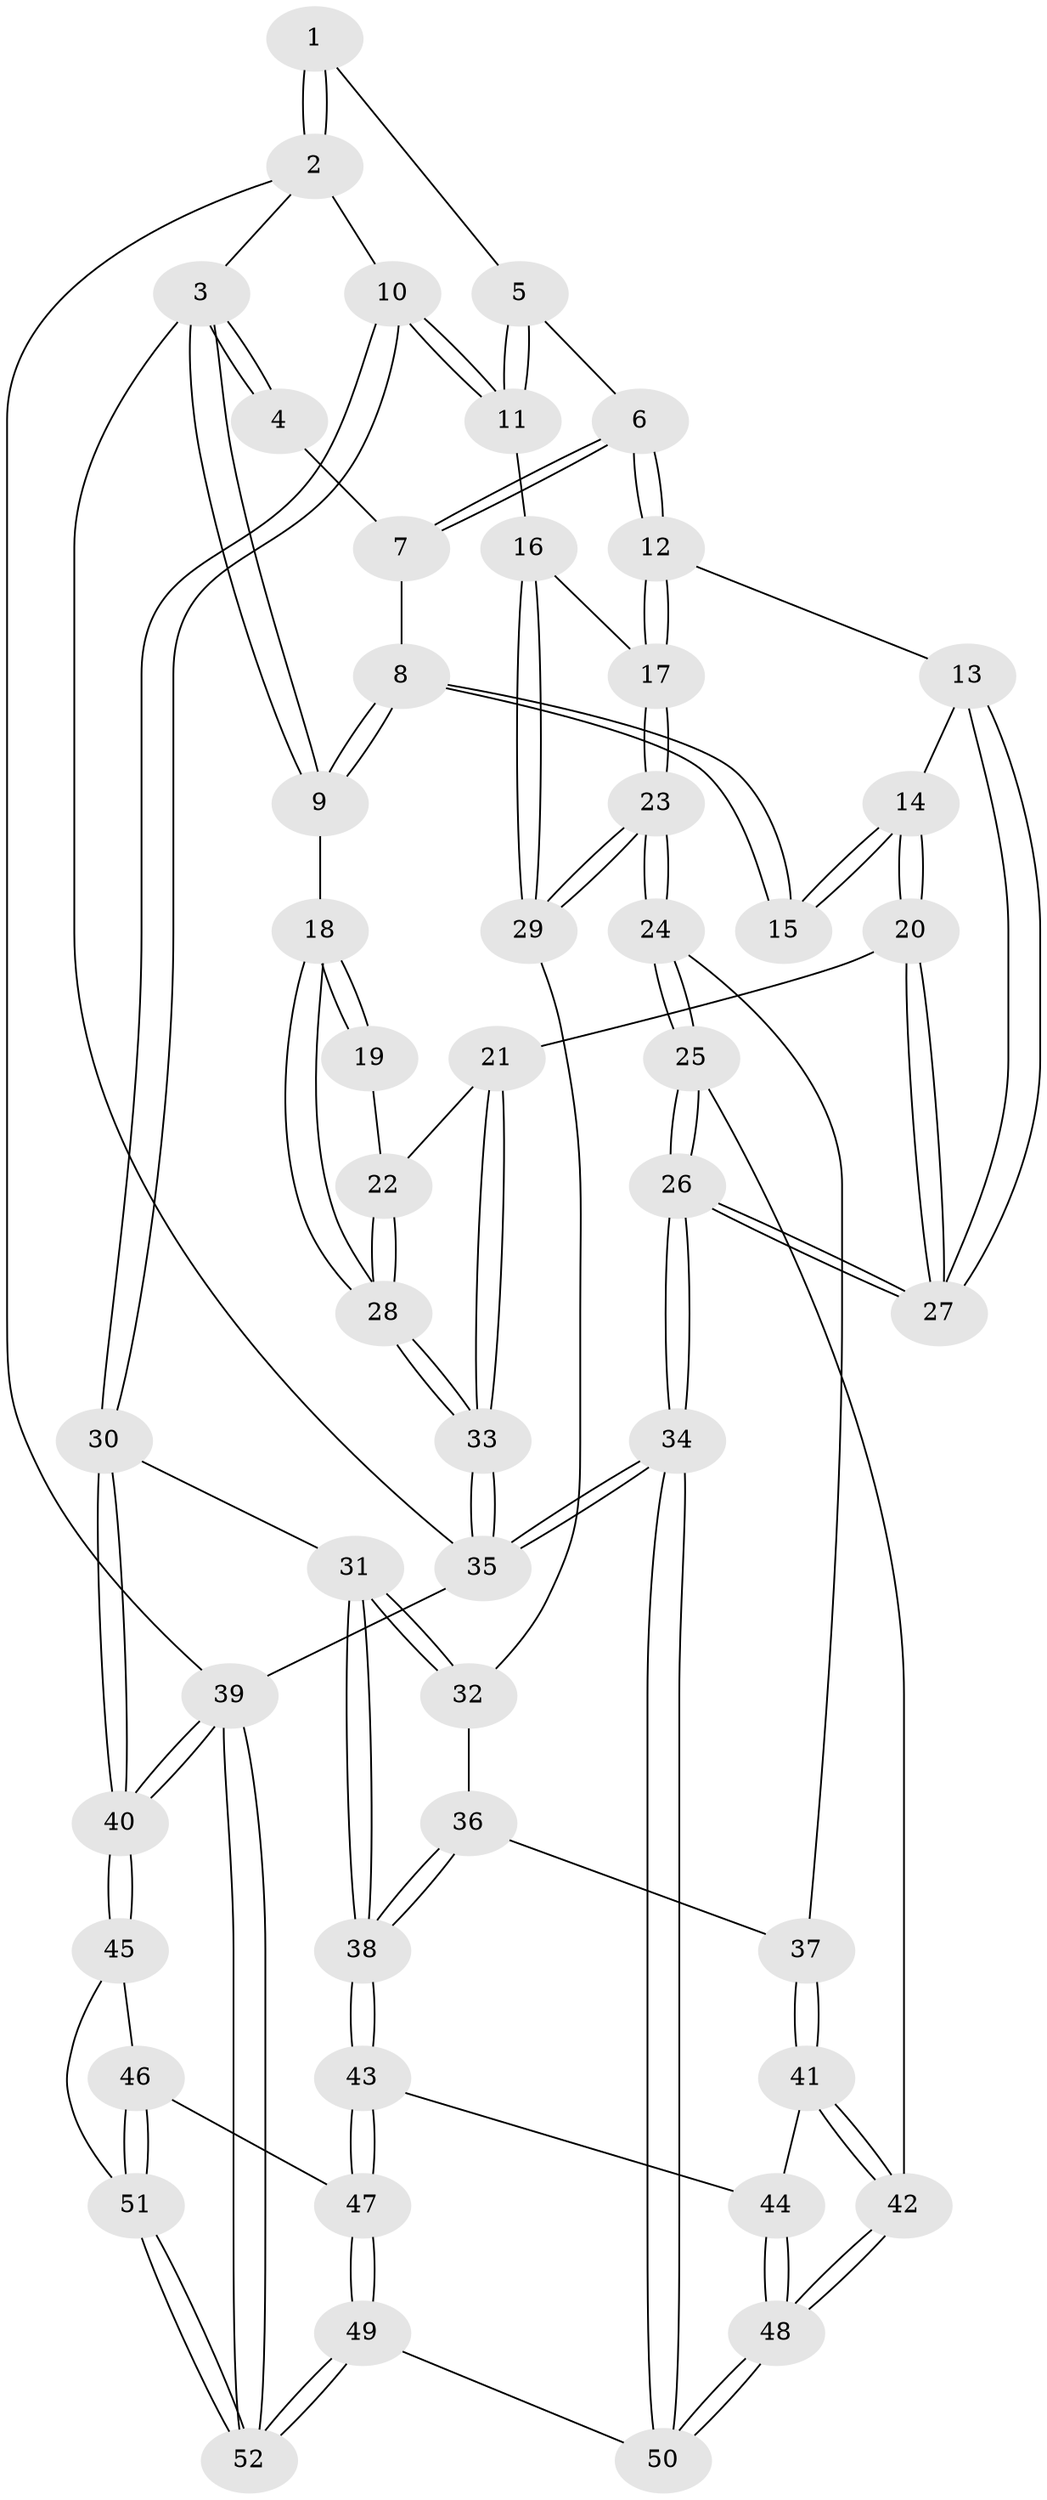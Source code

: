 // coarse degree distribution, {3: 0.1388888888888889, 7: 0.027777777777777776, 2: 0.027777777777777776, 5: 0.3888888888888889, 4: 0.3055555555555556, 6: 0.1111111111111111}
// Generated by graph-tools (version 1.1) at 2025/52/02/27/25 19:52:37]
// undirected, 52 vertices, 127 edges
graph export_dot {
graph [start="1"]
  node [color=gray90,style=filled];
  1 [pos="+0.5937374267127716+0"];
  2 [pos="+1+0"];
  3 [pos="+0+0"];
  4 [pos="+0.0756745816212544+0"];
  5 [pos="+0.5661937274295036+0.15018091086424298"];
  6 [pos="+0.4479762662126717+0.2564068726294549"];
  7 [pos="+0.23172357732583712+0.1618094494372891"];
  8 [pos="+0.09721255052308592+0.3071879395307097"];
  9 [pos="+0+0.21369676668699827"];
  10 [pos="+1+0.37720008096123286"];
  11 [pos="+0.8747202139852633+0.36419923421580985"];
  12 [pos="+0.4397175082100181+0.31406011314955706"];
  13 [pos="+0.34835469931971746+0.38862133456087183"];
  14 [pos="+0.19816299765428458+0.43372002689063527"];
  15 [pos="+0.13279598267784362+0.37871086840946827"];
  16 [pos="+0.7319949041929095+0.4589276911653835"];
  17 [pos="+0.5267531678635192+0.4623923116290218"];
  18 [pos="+0+0.5005612933924108"];
  19 [pos="+0.09625928543126801+0.4176258916149286"];
  20 [pos="+0.19309572760028199+0.5467128305477337"];
  21 [pos="+0.18873579333323087+0.5481852090602545"];
  22 [pos="+0.03322704158381384+0.5021504383120522"];
  23 [pos="+0.5000668409056078+0.6064079946102582"];
  24 [pos="+0.4919513497699726+0.6177387263020169"];
  25 [pos="+0.3672990692423251+0.7280788083305361"];
  26 [pos="+0.3553498015996547+0.7333411900169604"];
  27 [pos="+0.35024172626443+0.7240636002241444"];
  28 [pos="+0+0.6407522860502746"];
  29 [pos="+0.6898179168694413+0.6121785204238573"];
  30 [pos="+1+0.416245992896772"];
  31 [pos="+0.9261391962869722+0.6123129617178298"];
  32 [pos="+0.6907226723244311+0.6137691966890284"];
  33 [pos="+0+0.7528829817549245"];
  34 [pos="+0.15528646126631918+1"];
  35 [pos="+0+1"];
  36 [pos="+0.6916541744708317+0.6178675428407022"];
  37 [pos="+0.6576411653757925+0.7307594387062871"];
  38 [pos="+0.8248950213921767+0.7443977504560502"];
  39 [pos="+1+1"];
  40 [pos="+1+0.7494612391839734"];
  41 [pos="+0.6648852048824829+0.7643684243561719"];
  42 [pos="+0.5803353926289698+0.7925042120441607"];
  43 [pos="+0.8136799604165869+0.7806177545490305"];
  44 [pos="+0.6756883077942799+0.7708865726451478"];
  45 [pos="+1+0.8258055680380264"];
  46 [pos="+0.8817275565026561+0.8395757409073508"];
  47 [pos="+0.8287817666158148+0.8242197908463335"];
  48 [pos="+0.6379641047812232+1"];
  49 [pos="+0.6758203953303201+1"];
  50 [pos="+0.6399456429974316+1"];
  51 [pos="+0.9472827384677402+0.9592059199559504"];
  52 [pos="+0.9746111149790821+1"];
  1 -- 2;
  1 -- 2;
  1 -- 5;
  2 -- 3;
  2 -- 10;
  2 -- 39;
  3 -- 4;
  3 -- 4;
  3 -- 9;
  3 -- 9;
  3 -- 35;
  4 -- 7;
  5 -- 6;
  5 -- 11;
  5 -- 11;
  6 -- 7;
  6 -- 7;
  6 -- 12;
  6 -- 12;
  7 -- 8;
  8 -- 9;
  8 -- 9;
  8 -- 15;
  8 -- 15;
  9 -- 18;
  10 -- 11;
  10 -- 11;
  10 -- 30;
  10 -- 30;
  11 -- 16;
  12 -- 13;
  12 -- 17;
  12 -- 17;
  13 -- 14;
  13 -- 27;
  13 -- 27;
  14 -- 15;
  14 -- 15;
  14 -- 20;
  14 -- 20;
  16 -- 17;
  16 -- 29;
  16 -- 29;
  17 -- 23;
  17 -- 23;
  18 -- 19;
  18 -- 19;
  18 -- 28;
  18 -- 28;
  19 -- 22;
  20 -- 21;
  20 -- 27;
  20 -- 27;
  21 -- 22;
  21 -- 33;
  21 -- 33;
  22 -- 28;
  22 -- 28;
  23 -- 24;
  23 -- 24;
  23 -- 29;
  23 -- 29;
  24 -- 25;
  24 -- 25;
  24 -- 37;
  25 -- 26;
  25 -- 26;
  25 -- 42;
  26 -- 27;
  26 -- 27;
  26 -- 34;
  26 -- 34;
  28 -- 33;
  28 -- 33;
  29 -- 32;
  30 -- 31;
  30 -- 40;
  30 -- 40;
  31 -- 32;
  31 -- 32;
  31 -- 38;
  31 -- 38;
  32 -- 36;
  33 -- 35;
  33 -- 35;
  34 -- 35;
  34 -- 35;
  34 -- 50;
  34 -- 50;
  35 -- 39;
  36 -- 37;
  36 -- 38;
  36 -- 38;
  37 -- 41;
  37 -- 41;
  38 -- 43;
  38 -- 43;
  39 -- 40;
  39 -- 40;
  39 -- 52;
  39 -- 52;
  40 -- 45;
  40 -- 45;
  41 -- 42;
  41 -- 42;
  41 -- 44;
  42 -- 48;
  42 -- 48;
  43 -- 44;
  43 -- 47;
  43 -- 47;
  44 -- 48;
  44 -- 48;
  45 -- 46;
  45 -- 51;
  46 -- 47;
  46 -- 51;
  46 -- 51;
  47 -- 49;
  47 -- 49;
  48 -- 50;
  48 -- 50;
  49 -- 50;
  49 -- 52;
  49 -- 52;
  51 -- 52;
  51 -- 52;
}
